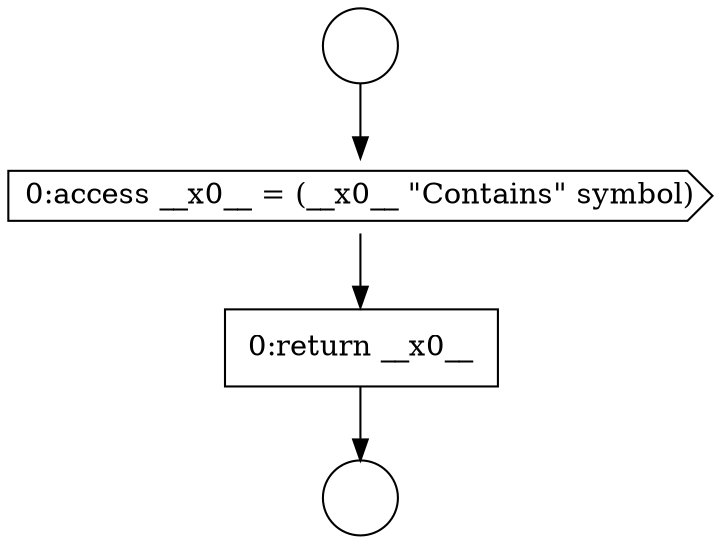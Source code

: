 digraph {
  node3353 [shape=circle label=" " color="black" fillcolor="white" style=filled]
  node3355 [shape=cds, label=<<font color="black">0:access __x0__ = (__x0__ &quot;Contains&quot; symbol)</font>> color="black" fillcolor="white" style=filled]
  node3356 [shape=none, margin=0, label=<<font color="black">
    <table border="0" cellborder="1" cellspacing="0" cellpadding="10">
      <tr><td align="left">0:return __x0__</td></tr>
    </table>
  </font>> color="black" fillcolor="white" style=filled]
  node3354 [shape=circle label=" " color="black" fillcolor="white" style=filled]
  node3353 -> node3355 [ color="black"]
  node3355 -> node3356 [ color="black"]
  node3356 -> node3354 [ color="black"]
}
